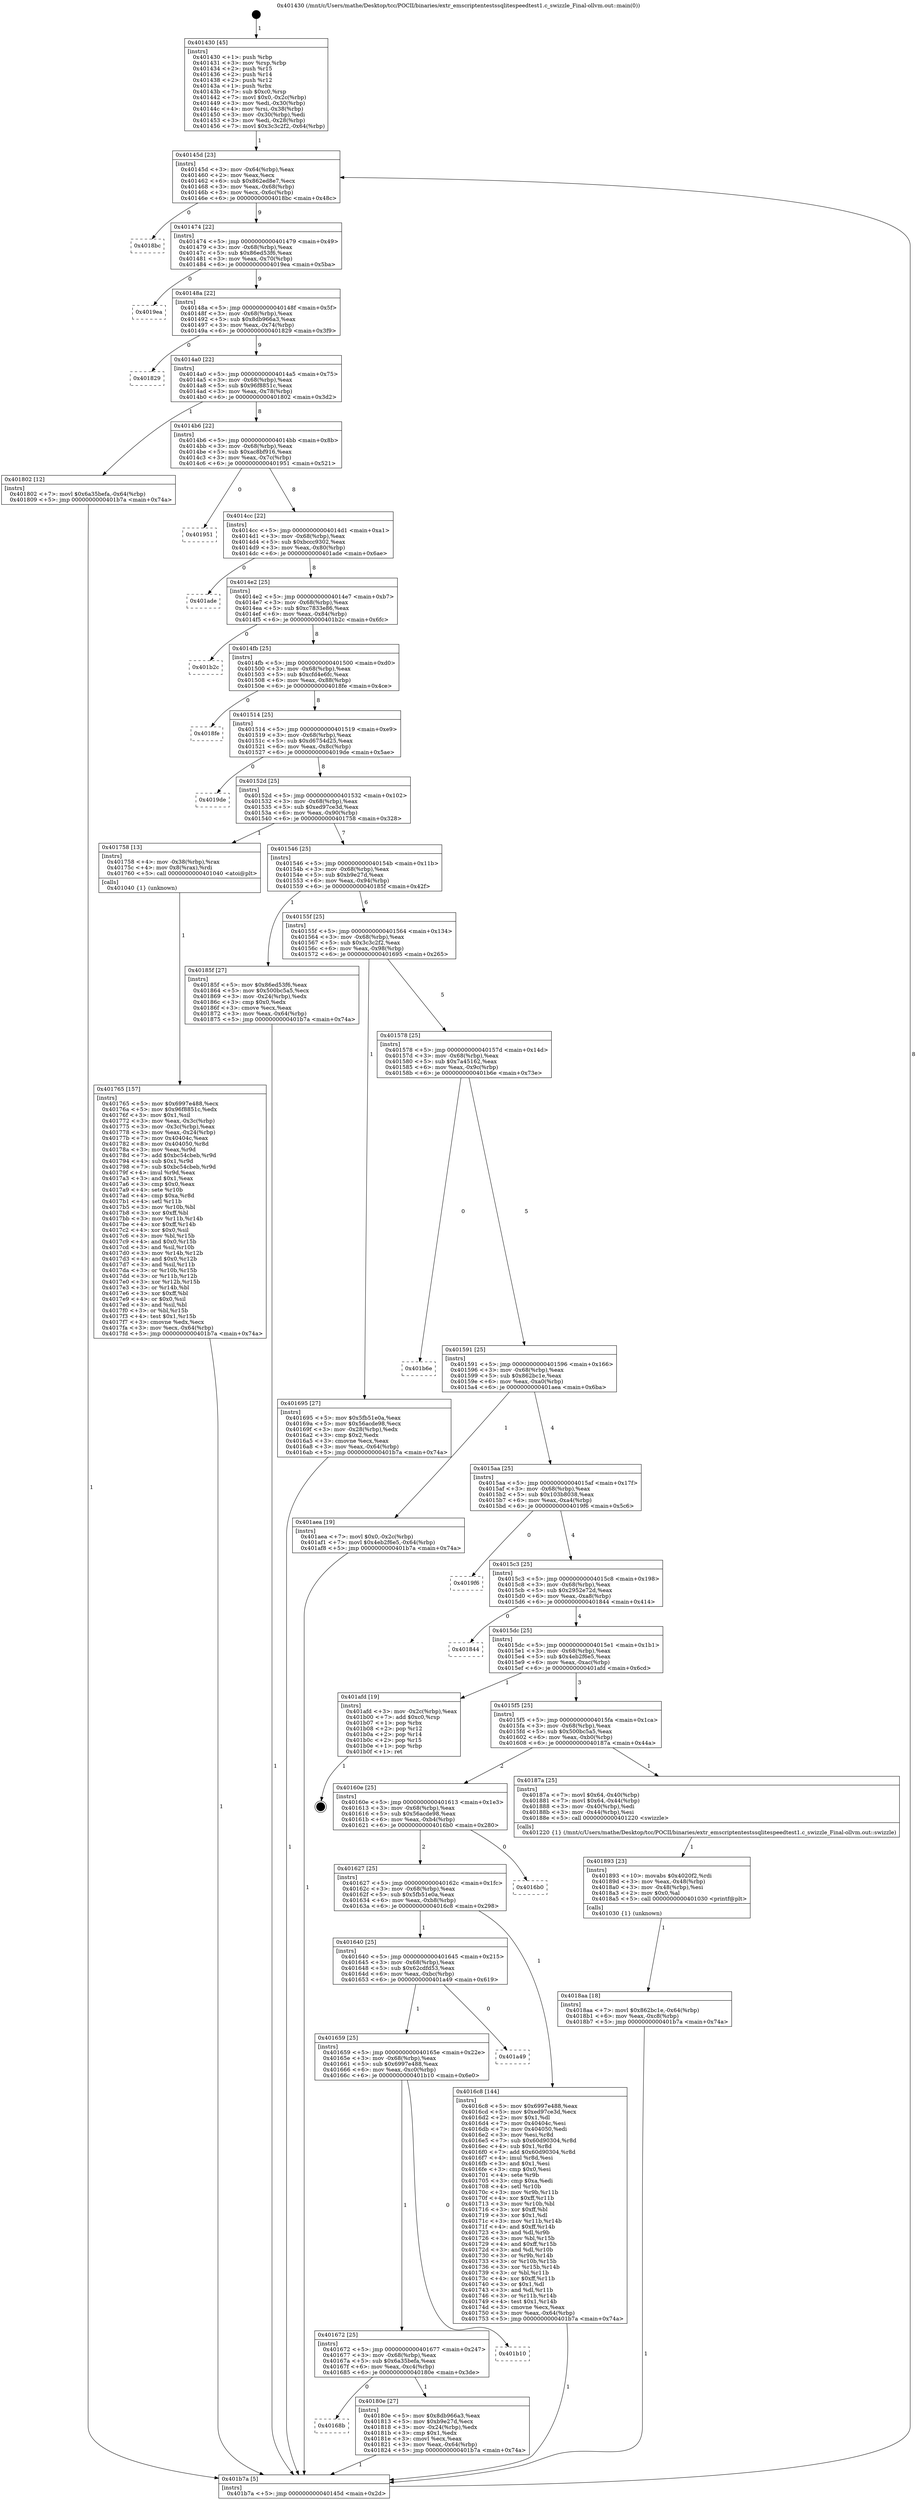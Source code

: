 digraph "0x401430" {
  label = "0x401430 (/mnt/c/Users/mathe/Desktop/tcc/POCII/binaries/extr_emscriptentestssqlitespeedtest1.c_swizzle_Final-ollvm.out::main(0))"
  labelloc = "t"
  node[shape=record]

  Entry [label="",width=0.3,height=0.3,shape=circle,fillcolor=black,style=filled]
  "0x40145d" [label="{
     0x40145d [23]\l
     | [instrs]\l
     &nbsp;&nbsp;0x40145d \<+3\>: mov -0x64(%rbp),%eax\l
     &nbsp;&nbsp;0x401460 \<+2\>: mov %eax,%ecx\l
     &nbsp;&nbsp;0x401462 \<+6\>: sub $0x862ed8e7,%ecx\l
     &nbsp;&nbsp;0x401468 \<+3\>: mov %eax,-0x68(%rbp)\l
     &nbsp;&nbsp;0x40146b \<+3\>: mov %ecx,-0x6c(%rbp)\l
     &nbsp;&nbsp;0x40146e \<+6\>: je 00000000004018bc \<main+0x48c\>\l
  }"]
  "0x4018bc" [label="{
     0x4018bc\l
  }", style=dashed]
  "0x401474" [label="{
     0x401474 [22]\l
     | [instrs]\l
     &nbsp;&nbsp;0x401474 \<+5\>: jmp 0000000000401479 \<main+0x49\>\l
     &nbsp;&nbsp;0x401479 \<+3\>: mov -0x68(%rbp),%eax\l
     &nbsp;&nbsp;0x40147c \<+5\>: sub $0x86ed53f6,%eax\l
     &nbsp;&nbsp;0x401481 \<+3\>: mov %eax,-0x70(%rbp)\l
     &nbsp;&nbsp;0x401484 \<+6\>: je 00000000004019ea \<main+0x5ba\>\l
  }"]
  Exit [label="",width=0.3,height=0.3,shape=circle,fillcolor=black,style=filled,peripheries=2]
  "0x4019ea" [label="{
     0x4019ea\l
  }", style=dashed]
  "0x40148a" [label="{
     0x40148a [22]\l
     | [instrs]\l
     &nbsp;&nbsp;0x40148a \<+5\>: jmp 000000000040148f \<main+0x5f\>\l
     &nbsp;&nbsp;0x40148f \<+3\>: mov -0x68(%rbp),%eax\l
     &nbsp;&nbsp;0x401492 \<+5\>: sub $0x8db966a3,%eax\l
     &nbsp;&nbsp;0x401497 \<+3\>: mov %eax,-0x74(%rbp)\l
     &nbsp;&nbsp;0x40149a \<+6\>: je 0000000000401829 \<main+0x3f9\>\l
  }"]
  "0x4018aa" [label="{
     0x4018aa [18]\l
     | [instrs]\l
     &nbsp;&nbsp;0x4018aa \<+7\>: movl $0x862bc1e,-0x64(%rbp)\l
     &nbsp;&nbsp;0x4018b1 \<+6\>: mov %eax,-0xc8(%rbp)\l
     &nbsp;&nbsp;0x4018b7 \<+5\>: jmp 0000000000401b7a \<main+0x74a\>\l
  }"]
  "0x401829" [label="{
     0x401829\l
  }", style=dashed]
  "0x4014a0" [label="{
     0x4014a0 [22]\l
     | [instrs]\l
     &nbsp;&nbsp;0x4014a0 \<+5\>: jmp 00000000004014a5 \<main+0x75\>\l
     &nbsp;&nbsp;0x4014a5 \<+3\>: mov -0x68(%rbp),%eax\l
     &nbsp;&nbsp;0x4014a8 \<+5\>: sub $0x96f8851c,%eax\l
     &nbsp;&nbsp;0x4014ad \<+3\>: mov %eax,-0x78(%rbp)\l
     &nbsp;&nbsp;0x4014b0 \<+6\>: je 0000000000401802 \<main+0x3d2\>\l
  }"]
  "0x401893" [label="{
     0x401893 [23]\l
     | [instrs]\l
     &nbsp;&nbsp;0x401893 \<+10\>: movabs $0x4020f2,%rdi\l
     &nbsp;&nbsp;0x40189d \<+3\>: mov %eax,-0x48(%rbp)\l
     &nbsp;&nbsp;0x4018a0 \<+3\>: mov -0x48(%rbp),%esi\l
     &nbsp;&nbsp;0x4018a3 \<+2\>: mov $0x0,%al\l
     &nbsp;&nbsp;0x4018a5 \<+5\>: call 0000000000401030 \<printf@plt\>\l
     | [calls]\l
     &nbsp;&nbsp;0x401030 \{1\} (unknown)\l
  }"]
  "0x401802" [label="{
     0x401802 [12]\l
     | [instrs]\l
     &nbsp;&nbsp;0x401802 \<+7\>: movl $0x6a35befa,-0x64(%rbp)\l
     &nbsp;&nbsp;0x401809 \<+5\>: jmp 0000000000401b7a \<main+0x74a\>\l
  }"]
  "0x4014b6" [label="{
     0x4014b6 [22]\l
     | [instrs]\l
     &nbsp;&nbsp;0x4014b6 \<+5\>: jmp 00000000004014bb \<main+0x8b\>\l
     &nbsp;&nbsp;0x4014bb \<+3\>: mov -0x68(%rbp),%eax\l
     &nbsp;&nbsp;0x4014be \<+5\>: sub $0xac8bf916,%eax\l
     &nbsp;&nbsp;0x4014c3 \<+3\>: mov %eax,-0x7c(%rbp)\l
     &nbsp;&nbsp;0x4014c6 \<+6\>: je 0000000000401951 \<main+0x521\>\l
  }"]
  "0x40168b" [label="{
     0x40168b\l
  }", style=dashed]
  "0x401951" [label="{
     0x401951\l
  }", style=dashed]
  "0x4014cc" [label="{
     0x4014cc [22]\l
     | [instrs]\l
     &nbsp;&nbsp;0x4014cc \<+5\>: jmp 00000000004014d1 \<main+0xa1\>\l
     &nbsp;&nbsp;0x4014d1 \<+3\>: mov -0x68(%rbp),%eax\l
     &nbsp;&nbsp;0x4014d4 \<+5\>: sub $0xbccc9302,%eax\l
     &nbsp;&nbsp;0x4014d9 \<+3\>: mov %eax,-0x80(%rbp)\l
     &nbsp;&nbsp;0x4014dc \<+6\>: je 0000000000401ade \<main+0x6ae\>\l
  }"]
  "0x40180e" [label="{
     0x40180e [27]\l
     | [instrs]\l
     &nbsp;&nbsp;0x40180e \<+5\>: mov $0x8db966a3,%eax\l
     &nbsp;&nbsp;0x401813 \<+5\>: mov $0xb9e27d,%ecx\l
     &nbsp;&nbsp;0x401818 \<+3\>: mov -0x24(%rbp),%edx\l
     &nbsp;&nbsp;0x40181b \<+3\>: cmp $0x1,%edx\l
     &nbsp;&nbsp;0x40181e \<+3\>: cmovl %ecx,%eax\l
     &nbsp;&nbsp;0x401821 \<+3\>: mov %eax,-0x64(%rbp)\l
     &nbsp;&nbsp;0x401824 \<+5\>: jmp 0000000000401b7a \<main+0x74a\>\l
  }"]
  "0x401ade" [label="{
     0x401ade\l
  }", style=dashed]
  "0x4014e2" [label="{
     0x4014e2 [25]\l
     | [instrs]\l
     &nbsp;&nbsp;0x4014e2 \<+5\>: jmp 00000000004014e7 \<main+0xb7\>\l
     &nbsp;&nbsp;0x4014e7 \<+3\>: mov -0x68(%rbp),%eax\l
     &nbsp;&nbsp;0x4014ea \<+5\>: sub $0xc7833e86,%eax\l
     &nbsp;&nbsp;0x4014ef \<+6\>: mov %eax,-0x84(%rbp)\l
     &nbsp;&nbsp;0x4014f5 \<+6\>: je 0000000000401b2c \<main+0x6fc\>\l
  }"]
  "0x401672" [label="{
     0x401672 [25]\l
     | [instrs]\l
     &nbsp;&nbsp;0x401672 \<+5\>: jmp 0000000000401677 \<main+0x247\>\l
     &nbsp;&nbsp;0x401677 \<+3\>: mov -0x68(%rbp),%eax\l
     &nbsp;&nbsp;0x40167a \<+5\>: sub $0x6a35befa,%eax\l
     &nbsp;&nbsp;0x40167f \<+6\>: mov %eax,-0xc4(%rbp)\l
     &nbsp;&nbsp;0x401685 \<+6\>: je 000000000040180e \<main+0x3de\>\l
  }"]
  "0x401b2c" [label="{
     0x401b2c\l
  }", style=dashed]
  "0x4014fb" [label="{
     0x4014fb [25]\l
     | [instrs]\l
     &nbsp;&nbsp;0x4014fb \<+5\>: jmp 0000000000401500 \<main+0xd0\>\l
     &nbsp;&nbsp;0x401500 \<+3\>: mov -0x68(%rbp),%eax\l
     &nbsp;&nbsp;0x401503 \<+5\>: sub $0xcfd4e6fc,%eax\l
     &nbsp;&nbsp;0x401508 \<+6\>: mov %eax,-0x88(%rbp)\l
     &nbsp;&nbsp;0x40150e \<+6\>: je 00000000004018fe \<main+0x4ce\>\l
  }"]
  "0x401b10" [label="{
     0x401b10\l
  }", style=dashed]
  "0x4018fe" [label="{
     0x4018fe\l
  }", style=dashed]
  "0x401514" [label="{
     0x401514 [25]\l
     | [instrs]\l
     &nbsp;&nbsp;0x401514 \<+5\>: jmp 0000000000401519 \<main+0xe9\>\l
     &nbsp;&nbsp;0x401519 \<+3\>: mov -0x68(%rbp),%eax\l
     &nbsp;&nbsp;0x40151c \<+5\>: sub $0xd6754d25,%eax\l
     &nbsp;&nbsp;0x401521 \<+6\>: mov %eax,-0x8c(%rbp)\l
     &nbsp;&nbsp;0x401527 \<+6\>: je 00000000004019de \<main+0x5ae\>\l
  }"]
  "0x401659" [label="{
     0x401659 [25]\l
     | [instrs]\l
     &nbsp;&nbsp;0x401659 \<+5\>: jmp 000000000040165e \<main+0x22e\>\l
     &nbsp;&nbsp;0x40165e \<+3\>: mov -0x68(%rbp),%eax\l
     &nbsp;&nbsp;0x401661 \<+5\>: sub $0x6997e488,%eax\l
     &nbsp;&nbsp;0x401666 \<+6\>: mov %eax,-0xc0(%rbp)\l
     &nbsp;&nbsp;0x40166c \<+6\>: je 0000000000401b10 \<main+0x6e0\>\l
  }"]
  "0x4019de" [label="{
     0x4019de\l
  }", style=dashed]
  "0x40152d" [label="{
     0x40152d [25]\l
     | [instrs]\l
     &nbsp;&nbsp;0x40152d \<+5\>: jmp 0000000000401532 \<main+0x102\>\l
     &nbsp;&nbsp;0x401532 \<+3\>: mov -0x68(%rbp),%eax\l
     &nbsp;&nbsp;0x401535 \<+5\>: sub $0xed97ce3d,%eax\l
     &nbsp;&nbsp;0x40153a \<+6\>: mov %eax,-0x90(%rbp)\l
     &nbsp;&nbsp;0x401540 \<+6\>: je 0000000000401758 \<main+0x328\>\l
  }"]
  "0x401a49" [label="{
     0x401a49\l
  }", style=dashed]
  "0x401758" [label="{
     0x401758 [13]\l
     | [instrs]\l
     &nbsp;&nbsp;0x401758 \<+4\>: mov -0x38(%rbp),%rax\l
     &nbsp;&nbsp;0x40175c \<+4\>: mov 0x8(%rax),%rdi\l
     &nbsp;&nbsp;0x401760 \<+5\>: call 0000000000401040 \<atoi@plt\>\l
     | [calls]\l
     &nbsp;&nbsp;0x401040 \{1\} (unknown)\l
  }"]
  "0x401546" [label="{
     0x401546 [25]\l
     | [instrs]\l
     &nbsp;&nbsp;0x401546 \<+5\>: jmp 000000000040154b \<main+0x11b\>\l
     &nbsp;&nbsp;0x40154b \<+3\>: mov -0x68(%rbp),%eax\l
     &nbsp;&nbsp;0x40154e \<+5\>: sub $0xb9e27d,%eax\l
     &nbsp;&nbsp;0x401553 \<+6\>: mov %eax,-0x94(%rbp)\l
     &nbsp;&nbsp;0x401559 \<+6\>: je 000000000040185f \<main+0x42f\>\l
  }"]
  "0x401765" [label="{
     0x401765 [157]\l
     | [instrs]\l
     &nbsp;&nbsp;0x401765 \<+5\>: mov $0x6997e488,%ecx\l
     &nbsp;&nbsp;0x40176a \<+5\>: mov $0x96f8851c,%edx\l
     &nbsp;&nbsp;0x40176f \<+3\>: mov $0x1,%sil\l
     &nbsp;&nbsp;0x401772 \<+3\>: mov %eax,-0x3c(%rbp)\l
     &nbsp;&nbsp;0x401775 \<+3\>: mov -0x3c(%rbp),%eax\l
     &nbsp;&nbsp;0x401778 \<+3\>: mov %eax,-0x24(%rbp)\l
     &nbsp;&nbsp;0x40177b \<+7\>: mov 0x40404c,%eax\l
     &nbsp;&nbsp;0x401782 \<+8\>: mov 0x404050,%r8d\l
     &nbsp;&nbsp;0x40178a \<+3\>: mov %eax,%r9d\l
     &nbsp;&nbsp;0x40178d \<+7\>: add $0xbc54cbeb,%r9d\l
     &nbsp;&nbsp;0x401794 \<+4\>: sub $0x1,%r9d\l
     &nbsp;&nbsp;0x401798 \<+7\>: sub $0xbc54cbeb,%r9d\l
     &nbsp;&nbsp;0x40179f \<+4\>: imul %r9d,%eax\l
     &nbsp;&nbsp;0x4017a3 \<+3\>: and $0x1,%eax\l
     &nbsp;&nbsp;0x4017a6 \<+3\>: cmp $0x0,%eax\l
     &nbsp;&nbsp;0x4017a9 \<+4\>: sete %r10b\l
     &nbsp;&nbsp;0x4017ad \<+4\>: cmp $0xa,%r8d\l
     &nbsp;&nbsp;0x4017b1 \<+4\>: setl %r11b\l
     &nbsp;&nbsp;0x4017b5 \<+3\>: mov %r10b,%bl\l
     &nbsp;&nbsp;0x4017b8 \<+3\>: xor $0xff,%bl\l
     &nbsp;&nbsp;0x4017bb \<+3\>: mov %r11b,%r14b\l
     &nbsp;&nbsp;0x4017be \<+4\>: xor $0xff,%r14b\l
     &nbsp;&nbsp;0x4017c2 \<+4\>: xor $0x0,%sil\l
     &nbsp;&nbsp;0x4017c6 \<+3\>: mov %bl,%r15b\l
     &nbsp;&nbsp;0x4017c9 \<+4\>: and $0x0,%r15b\l
     &nbsp;&nbsp;0x4017cd \<+3\>: and %sil,%r10b\l
     &nbsp;&nbsp;0x4017d0 \<+3\>: mov %r14b,%r12b\l
     &nbsp;&nbsp;0x4017d3 \<+4\>: and $0x0,%r12b\l
     &nbsp;&nbsp;0x4017d7 \<+3\>: and %sil,%r11b\l
     &nbsp;&nbsp;0x4017da \<+3\>: or %r10b,%r15b\l
     &nbsp;&nbsp;0x4017dd \<+3\>: or %r11b,%r12b\l
     &nbsp;&nbsp;0x4017e0 \<+3\>: xor %r12b,%r15b\l
     &nbsp;&nbsp;0x4017e3 \<+3\>: or %r14b,%bl\l
     &nbsp;&nbsp;0x4017e6 \<+3\>: xor $0xff,%bl\l
     &nbsp;&nbsp;0x4017e9 \<+4\>: or $0x0,%sil\l
     &nbsp;&nbsp;0x4017ed \<+3\>: and %sil,%bl\l
     &nbsp;&nbsp;0x4017f0 \<+3\>: or %bl,%r15b\l
     &nbsp;&nbsp;0x4017f3 \<+4\>: test $0x1,%r15b\l
     &nbsp;&nbsp;0x4017f7 \<+3\>: cmovne %edx,%ecx\l
     &nbsp;&nbsp;0x4017fa \<+3\>: mov %ecx,-0x64(%rbp)\l
     &nbsp;&nbsp;0x4017fd \<+5\>: jmp 0000000000401b7a \<main+0x74a\>\l
  }"]
  "0x40185f" [label="{
     0x40185f [27]\l
     | [instrs]\l
     &nbsp;&nbsp;0x40185f \<+5\>: mov $0x86ed53f6,%eax\l
     &nbsp;&nbsp;0x401864 \<+5\>: mov $0x500bc5a5,%ecx\l
     &nbsp;&nbsp;0x401869 \<+3\>: mov -0x24(%rbp),%edx\l
     &nbsp;&nbsp;0x40186c \<+3\>: cmp $0x0,%edx\l
     &nbsp;&nbsp;0x40186f \<+3\>: cmove %ecx,%eax\l
     &nbsp;&nbsp;0x401872 \<+3\>: mov %eax,-0x64(%rbp)\l
     &nbsp;&nbsp;0x401875 \<+5\>: jmp 0000000000401b7a \<main+0x74a\>\l
  }"]
  "0x40155f" [label="{
     0x40155f [25]\l
     | [instrs]\l
     &nbsp;&nbsp;0x40155f \<+5\>: jmp 0000000000401564 \<main+0x134\>\l
     &nbsp;&nbsp;0x401564 \<+3\>: mov -0x68(%rbp),%eax\l
     &nbsp;&nbsp;0x401567 \<+5\>: sub $0x3c3c2f2,%eax\l
     &nbsp;&nbsp;0x40156c \<+6\>: mov %eax,-0x98(%rbp)\l
     &nbsp;&nbsp;0x401572 \<+6\>: je 0000000000401695 \<main+0x265\>\l
  }"]
  "0x401640" [label="{
     0x401640 [25]\l
     | [instrs]\l
     &nbsp;&nbsp;0x401640 \<+5\>: jmp 0000000000401645 \<main+0x215\>\l
     &nbsp;&nbsp;0x401645 \<+3\>: mov -0x68(%rbp),%eax\l
     &nbsp;&nbsp;0x401648 \<+5\>: sub $0x62cdfd53,%eax\l
     &nbsp;&nbsp;0x40164d \<+6\>: mov %eax,-0xbc(%rbp)\l
     &nbsp;&nbsp;0x401653 \<+6\>: je 0000000000401a49 \<main+0x619\>\l
  }"]
  "0x401695" [label="{
     0x401695 [27]\l
     | [instrs]\l
     &nbsp;&nbsp;0x401695 \<+5\>: mov $0x5fb51e0a,%eax\l
     &nbsp;&nbsp;0x40169a \<+5\>: mov $0x56acde98,%ecx\l
     &nbsp;&nbsp;0x40169f \<+3\>: mov -0x28(%rbp),%edx\l
     &nbsp;&nbsp;0x4016a2 \<+3\>: cmp $0x2,%edx\l
     &nbsp;&nbsp;0x4016a5 \<+3\>: cmovne %ecx,%eax\l
     &nbsp;&nbsp;0x4016a8 \<+3\>: mov %eax,-0x64(%rbp)\l
     &nbsp;&nbsp;0x4016ab \<+5\>: jmp 0000000000401b7a \<main+0x74a\>\l
  }"]
  "0x401578" [label="{
     0x401578 [25]\l
     | [instrs]\l
     &nbsp;&nbsp;0x401578 \<+5\>: jmp 000000000040157d \<main+0x14d\>\l
     &nbsp;&nbsp;0x40157d \<+3\>: mov -0x68(%rbp),%eax\l
     &nbsp;&nbsp;0x401580 \<+5\>: sub $0x7a45162,%eax\l
     &nbsp;&nbsp;0x401585 \<+6\>: mov %eax,-0x9c(%rbp)\l
     &nbsp;&nbsp;0x40158b \<+6\>: je 0000000000401b6e \<main+0x73e\>\l
  }"]
  "0x401b7a" [label="{
     0x401b7a [5]\l
     | [instrs]\l
     &nbsp;&nbsp;0x401b7a \<+5\>: jmp 000000000040145d \<main+0x2d\>\l
  }"]
  "0x401430" [label="{
     0x401430 [45]\l
     | [instrs]\l
     &nbsp;&nbsp;0x401430 \<+1\>: push %rbp\l
     &nbsp;&nbsp;0x401431 \<+3\>: mov %rsp,%rbp\l
     &nbsp;&nbsp;0x401434 \<+2\>: push %r15\l
     &nbsp;&nbsp;0x401436 \<+2\>: push %r14\l
     &nbsp;&nbsp;0x401438 \<+2\>: push %r12\l
     &nbsp;&nbsp;0x40143a \<+1\>: push %rbx\l
     &nbsp;&nbsp;0x40143b \<+7\>: sub $0xc0,%rsp\l
     &nbsp;&nbsp;0x401442 \<+7\>: movl $0x0,-0x2c(%rbp)\l
     &nbsp;&nbsp;0x401449 \<+3\>: mov %edi,-0x30(%rbp)\l
     &nbsp;&nbsp;0x40144c \<+4\>: mov %rsi,-0x38(%rbp)\l
     &nbsp;&nbsp;0x401450 \<+3\>: mov -0x30(%rbp),%edi\l
     &nbsp;&nbsp;0x401453 \<+3\>: mov %edi,-0x28(%rbp)\l
     &nbsp;&nbsp;0x401456 \<+7\>: movl $0x3c3c2f2,-0x64(%rbp)\l
  }"]
  "0x4016c8" [label="{
     0x4016c8 [144]\l
     | [instrs]\l
     &nbsp;&nbsp;0x4016c8 \<+5\>: mov $0x6997e488,%eax\l
     &nbsp;&nbsp;0x4016cd \<+5\>: mov $0xed97ce3d,%ecx\l
     &nbsp;&nbsp;0x4016d2 \<+2\>: mov $0x1,%dl\l
     &nbsp;&nbsp;0x4016d4 \<+7\>: mov 0x40404c,%esi\l
     &nbsp;&nbsp;0x4016db \<+7\>: mov 0x404050,%edi\l
     &nbsp;&nbsp;0x4016e2 \<+3\>: mov %esi,%r8d\l
     &nbsp;&nbsp;0x4016e5 \<+7\>: sub $0x60d90304,%r8d\l
     &nbsp;&nbsp;0x4016ec \<+4\>: sub $0x1,%r8d\l
     &nbsp;&nbsp;0x4016f0 \<+7\>: add $0x60d90304,%r8d\l
     &nbsp;&nbsp;0x4016f7 \<+4\>: imul %r8d,%esi\l
     &nbsp;&nbsp;0x4016fb \<+3\>: and $0x1,%esi\l
     &nbsp;&nbsp;0x4016fe \<+3\>: cmp $0x0,%esi\l
     &nbsp;&nbsp;0x401701 \<+4\>: sete %r9b\l
     &nbsp;&nbsp;0x401705 \<+3\>: cmp $0xa,%edi\l
     &nbsp;&nbsp;0x401708 \<+4\>: setl %r10b\l
     &nbsp;&nbsp;0x40170c \<+3\>: mov %r9b,%r11b\l
     &nbsp;&nbsp;0x40170f \<+4\>: xor $0xff,%r11b\l
     &nbsp;&nbsp;0x401713 \<+3\>: mov %r10b,%bl\l
     &nbsp;&nbsp;0x401716 \<+3\>: xor $0xff,%bl\l
     &nbsp;&nbsp;0x401719 \<+3\>: xor $0x1,%dl\l
     &nbsp;&nbsp;0x40171c \<+3\>: mov %r11b,%r14b\l
     &nbsp;&nbsp;0x40171f \<+4\>: and $0xff,%r14b\l
     &nbsp;&nbsp;0x401723 \<+3\>: and %dl,%r9b\l
     &nbsp;&nbsp;0x401726 \<+3\>: mov %bl,%r15b\l
     &nbsp;&nbsp;0x401729 \<+4\>: and $0xff,%r15b\l
     &nbsp;&nbsp;0x40172d \<+3\>: and %dl,%r10b\l
     &nbsp;&nbsp;0x401730 \<+3\>: or %r9b,%r14b\l
     &nbsp;&nbsp;0x401733 \<+3\>: or %r10b,%r15b\l
     &nbsp;&nbsp;0x401736 \<+3\>: xor %r15b,%r14b\l
     &nbsp;&nbsp;0x401739 \<+3\>: or %bl,%r11b\l
     &nbsp;&nbsp;0x40173c \<+4\>: xor $0xff,%r11b\l
     &nbsp;&nbsp;0x401740 \<+3\>: or $0x1,%dl\l
     &nbsp;&nbsp;0x401743 \<+3\>: and %dl,%r11b\l
     &nbsp;&nbsp;0x401746 \<+3\>: or %r11b,%r14b\l
     &nbsp;&nbsp;0x401749 \<+4\>: test $0x1,%r14b\l
     &nbsp;&nbsp;0x40174d \<+3\>: cmovne %ecx,%eax\l
     &nbsp;&nbsp;0x401750 \<+3\>: mov %eax,-0x64(%rbp)\l
     &nbsp;&nbsp;0x401753 \<+5\>: jmp 0000000000401b7a \<main+0x74a\>\l
  }"]
  "0x401b6e" [label="{
     0x401b6e\l
  }", style=dashed]
  "0x401591" [label="{
     0x401591 [25]\l
     | [instrs]\l
     &nbsp;&nbsp;0x401591 \<+5\>: jmp 0000000000401596 \<main+0x166\>\l
     &nbsp;&nbsp;0x401596 \<+3\>: mov -0x68(%rbp),%eax\l
     &nbsp;&nbsp;0x401599 \<+5\>: sub $0x862bc1e,%eax\l
     &nbsp;&nbsp;0x40159e \<+6\>: mov %eax,-0xa0(%rbp)\l
     &nbsp;&nbsp;0x4015a4 \<+6\>: je 0000000000401aea \<main+0x6ba\>\l
  }"]
  "0x401627" [label="{
     0x401627 [25]\l
     | [instrs]\l
     &nbsp;&nbsp;0x401627 \<+5\>: jmp 000000000040162c \<main+0x1fc\>\l
     &nbsp;&nbsp;0x40162c \<+3\>: mov -0x68(%rbp),%eax\l
     &nbsp;&nbsp;0x40162f \<+5\>: sub $0x5fb51e0a,%eax\l
     &nbsp;&nbsp;0x401634 \<+6\>: mov %eax,-0xb8(%rbp)\l
     &nbsp;&nbsp;0x40163a \<+6\>: je 00000000004016c8 \<main+0x298\>\l
  }"]
  "0x401aea" [label="{
     0x401aea [19]\l
     | [instrs]\l
     &nbsp;&nbsp;0x401aea \<+7\>: movl $0x0,-0x2c(%rbp)\l
     &nbsp;&nbsp;0x401af1 \<+7\>: movl $0x4eb2f6e5,-0x64(%rbp)\l
     &nbsp;&nbsp;0x401af8 \<+5\>: jmp 0000000000401b7a \<main+0x74a\>\l
  }"]
  "0x4015aa" [label="{
     0x4015aa [25]\l
     | [instrs]\l
     &nbsp;&nbsp;0x4015aa \<+5\>: jmp 00000000004015af \<main+0x17f\>\l
     &nbsp;&nbsp;0x4015af \<+3\>: mov -0x68(%rbp),%eax\l
     &nbsp;&nbsp;0x4015b2 \<+5\>: sub $0x103b8038,%eax\l
     &nbsp;&nbsp;0x4015b7 \<+6\>: mov %eax,-0xa4(%rbp)\l
     &nbsp;&nbsp;0x4015bd \<+6\>: je 00000000004019f6 \<main+0x5c6\>\l
  }"]
  "0x4016b0" [label="{
     0x4016b0\l
  }", style=dashed]
  "0x4019f6" [label="{
     0x4019f6\l
  }", style=dashed]
  "0x4015c3" [label="{
     0x4015c3 [25]\l
     | [instrs]\l
     &nbsp;&nbsp;0x4015c3 \<+5\>: jmp 00000000004015c8 \<main+0x198\>\l
     &nbsp;&nbsp;0x4015c8 \<+3\>: mov -0x68(%rbp),%eax\l
     &nbsp;&nbsp;0x4015cb \<+5\>: sub $0x2952e72d,%eax\l
     &nbsp;&nbsp;0x4015d0 \<+6\>: mov %eax,-0xa8(%rbp)\l
     &nbsp;&nbsp;0x4015d6 \<+6\>: je 0000000000401844 \<main+0x414\>\l
  }"]
  "0x40160e" [label="{
     0x40160e [25]\l
     | [instrs]\l
     &nbsp;&nbsp;0x40160e \<+5\>: jmp 0000000000401613 \<main+0x1e3\>\l
     &nbsp;&nbsp;0x401613 \<+3\>: mov -0x68(%rbp),%eax\l
     &nbsp;&nbsp;0x401616 \<+5\>: sub $0x56acde98,%eax\l
     &nbsp;&nbsp;0x40161b \<+6\>: mov %eax,-0xb4(%rbp)\l
     &nbsp;&nbsp;0x401621 \<+6\>: je 00000000004016b0 \<main+0x280\>\l
  }"]
  "0x401844" [label="{
     0x401844\l
  }", style=dashed]
  "0x4015dc" [label="{
     0x4015dc [25]\l
     | [instrs]\l
     &nbsp;&nbsp;0x4015dc \<+5\>: jmp 00000000004015e1 \<main+0x1b1\>\l
     &nbsp;&nbsp;0x4015e1 \<+3\>: mov -0x68(%rbp),%eax\l
     &nbsp;&nbsp;0x4015e4 \<+5\>: sub $0x4eb2f6e5,%eax\l
     &nbsp;&nbsp;0x4015e9 \<+6\>: mov %eax,-0xac(%rbp)\l
     &nbsp;&nbsp;0x4015ef \<+6\>: je 0000000000401afd \<main+0x6cd\>\l
  }"]
  "0x40187a" [label="{
     0x40187a [25]\l
     | [instrs]\l
     &nbsp;&nbsp;0x40187a \<+7\>: movl $0x64,-0x40(%rbp)\l
     &nbsp;&nbsp;0x401881 \<+7\>: movl $0x64,-0x44(%rbp)\l
     &nbsp;&nbsp;0x401888 \<+3\>: mov -0x40(%rbp),%edi\l
     &nbsp;&nbsp;0x40188b \<+3\>: mov -0x44(%rbp),%esi\l
     &nbsp;&nbsp;0x40188e \<+5\>: call 0000000000401220 \<swizzle\>\l
     | [calls]\l
     &nbsp;&nbsp;0x401220 \{1\} (/mnt/c/Users/mathe/Desktop/tcc/POCII/binaries/extr_emscriptentestssqlitespeedtest1.c_swizzle_Final-ollvm.out::swizzle)\l
  }"]
  "0x401afd" [label="{
     0x401afd [19]\l
     | [instrs]\l
     &nbsp;&nbsp;0x401afd \<+3\>: mov -0x2c(%rbp),%eax\l
     &nbsp;&nbsp;0x401b00 \<+7\>: add $0xc0,%rsp\l
     &nbsp;&nbsp;0x401b07 \<+1\>: pop %rbx\l
     &nbsp;&nbsp;0x401b08 \<+2\>: pop %r12\l
     &nbsp;&nbsp;0x401b0a \<+2\>: pop %r14\l
     &nbsp;&nbsp;0x401b0c \<+2\>: pop %r15\l
     &nbsp;&nbsp;0x401b0e \<+1\>: pop %rbp\l
     &nbsp;&nbsp;0x401b0f \<+1\>: ret\l
  }"]
  "0x4015f5" [label="{
     0x4015f5 [25]\l
     | [instrs]\l
     &nbsp;&nbsp;0x4015f5 \<+5\>: jmp 00000000004015fa \<main+0x1ca\>\l
     &nbsp;&nbsp;0x4015fa \<+3\>: mov -0x68(%rbp),%eax\l
     &nbsp;&nbsp;0x4015fd \<+5\>: sub $0x500bc5a5,%eax\l
     &nbsp;&nbsp;0x401602 \<+6\>: mov %eax,-0xb0(%rbp)\l
     &nbsp;&nbsp;0x401608 \<+6\>: je 000000000040187a \<main+0x44a\>\l
  }"]
  Entry -> "0x401430" [label=" 1"]
  "0x40145d" -> "0x4018bc" [label=" 0"]
  "0x40145d" -> "0x401474" [label=" 9"]
  "0x401afd" -> Exit [label=" 1"]
  "0x401474" -> "0x4019ea" [label=" 0"]
  "0x401474" -> "0x40148a" [label=" 9"]
  "0x401aea" -> "0x401b7a" [label=" 1"]
  "0x40148a" -> "0x401829" [label=" 0"]
  "0x40148a" -> "0x4014a0" [label=" 9"]
  "0x4018aa" -> "0x401b7a" [label=" 1"]
  "0x4014a0" -> "0x401802" [label=" 1"]
  "0x4014a0" -> "0x4014b6" [label=" 8"]
  "0x401893" -> "0x4018aa" [label=" 1"]
  "0x4014b6" -> "0x401951" [label=" 0"]
  "0x4014b6" -> "0x4014cc" [label=" 8"]
  "0x40187a" -> "0x401893" [label=" 1"]
  "0x4014cc" -> "0x401ade" [label=" 0"]
  "0x4014cc" -> "0x4014e2" [label=" 8"]
  "0x40185f" -> "0x401b7a" [label=" 1"]
  "0x4014e2" -> "0x401b2c" [label=" 0"]
  "0x4014e2" -> "0x4014fb" [label=" 8"]
  "0x401672" -> "0x40168b" [label=" 0"]
  "0x4014fb" -> "0x4018fe" [label=" 0"]
  "0x4014fb" -> "0x401514" [label=" 8"]
  "0x401672" -> "0x40180e" [label=" 1"]
  "0x401514" -> "0x4019de" [label=" 0"]
  "0x401514" -> "0x40152d" [label=" 8"]
  "0x401659" -> "0x401672" [label=" 1"]
  "0x40152d" -> "0x401758" [label=" 1"]
  "0x40152d" -> "0x401546" [label=" 7"]
  "0x401659" -> "0x401b10" [label=" 0"]
  "0x401546" -> "0x40185f" [label=" 1"]
  "0x401546" -> "0x40155f" [label=" 6"]
  "0x401640" -> "0x401659" [label=" 1"]
  "0x40155f" -> "0x401695" [label=" 1"]
  "0x40155f" -> "0x401578" [label=" 5"]
  "0x401695" -> "0x401b7a" [label=" 1"]
  "0x401430" -> "0x40145d" [label=" 1"]
  "0x401b7a" -> "0x40145d" [label=" 8"]
  "0x401640" -> "0x401a49" [label=" 0"]
  "0x401578" -> "0x401b6e" [label=" 0"]
  "0x401578" -> "0x401591" [label=" 5"]
  "0x40180e" -> "0x401b7a" [label=" 1"]
  "0x401591" -> "0x401aea" [label=" 1"]
  "0x401591" -> "0x4015aa" [label=" 4"]
  "0x401765" -> "0x401b7a" [label=" 1"]
  "0x4015aa" -> "0x4019f6" [label=" 0"]
  "0x4015aa" -> "0x4015c3" [label=" 4"]
  "0x401758" -> "0x401765" [label=" 1"]
  "0x4015c3" -> "0x401844" [label=" 0"]
  "0x4015c3" -> "0x4015dc" [label=" 4"]
  "0x401627" -> "0x401640" [label=" 1"]
  "0x4015dc" -> "0x401afd" [label=" 1"]
  "0x4015dc" -> "0x4015f5" [label=" 3"]
  "0x401627" -> "0x4016c8" [label=" 1"]
  "0x4015f5" -> "0x40187a" [label=" 1"]
  "0x4015f5" -> "0x40160e" [label=" 2"]
  "0x4016c8" -> "0x401b7a" [label=" 1"]
  "0x40160e" -> "0x4016b0" [label=" 0"]
  "0x40160e" -> "0x401627" [label=" 2"]
  "0x401802" -> "0x401b7a" [label=" 1"]
}
